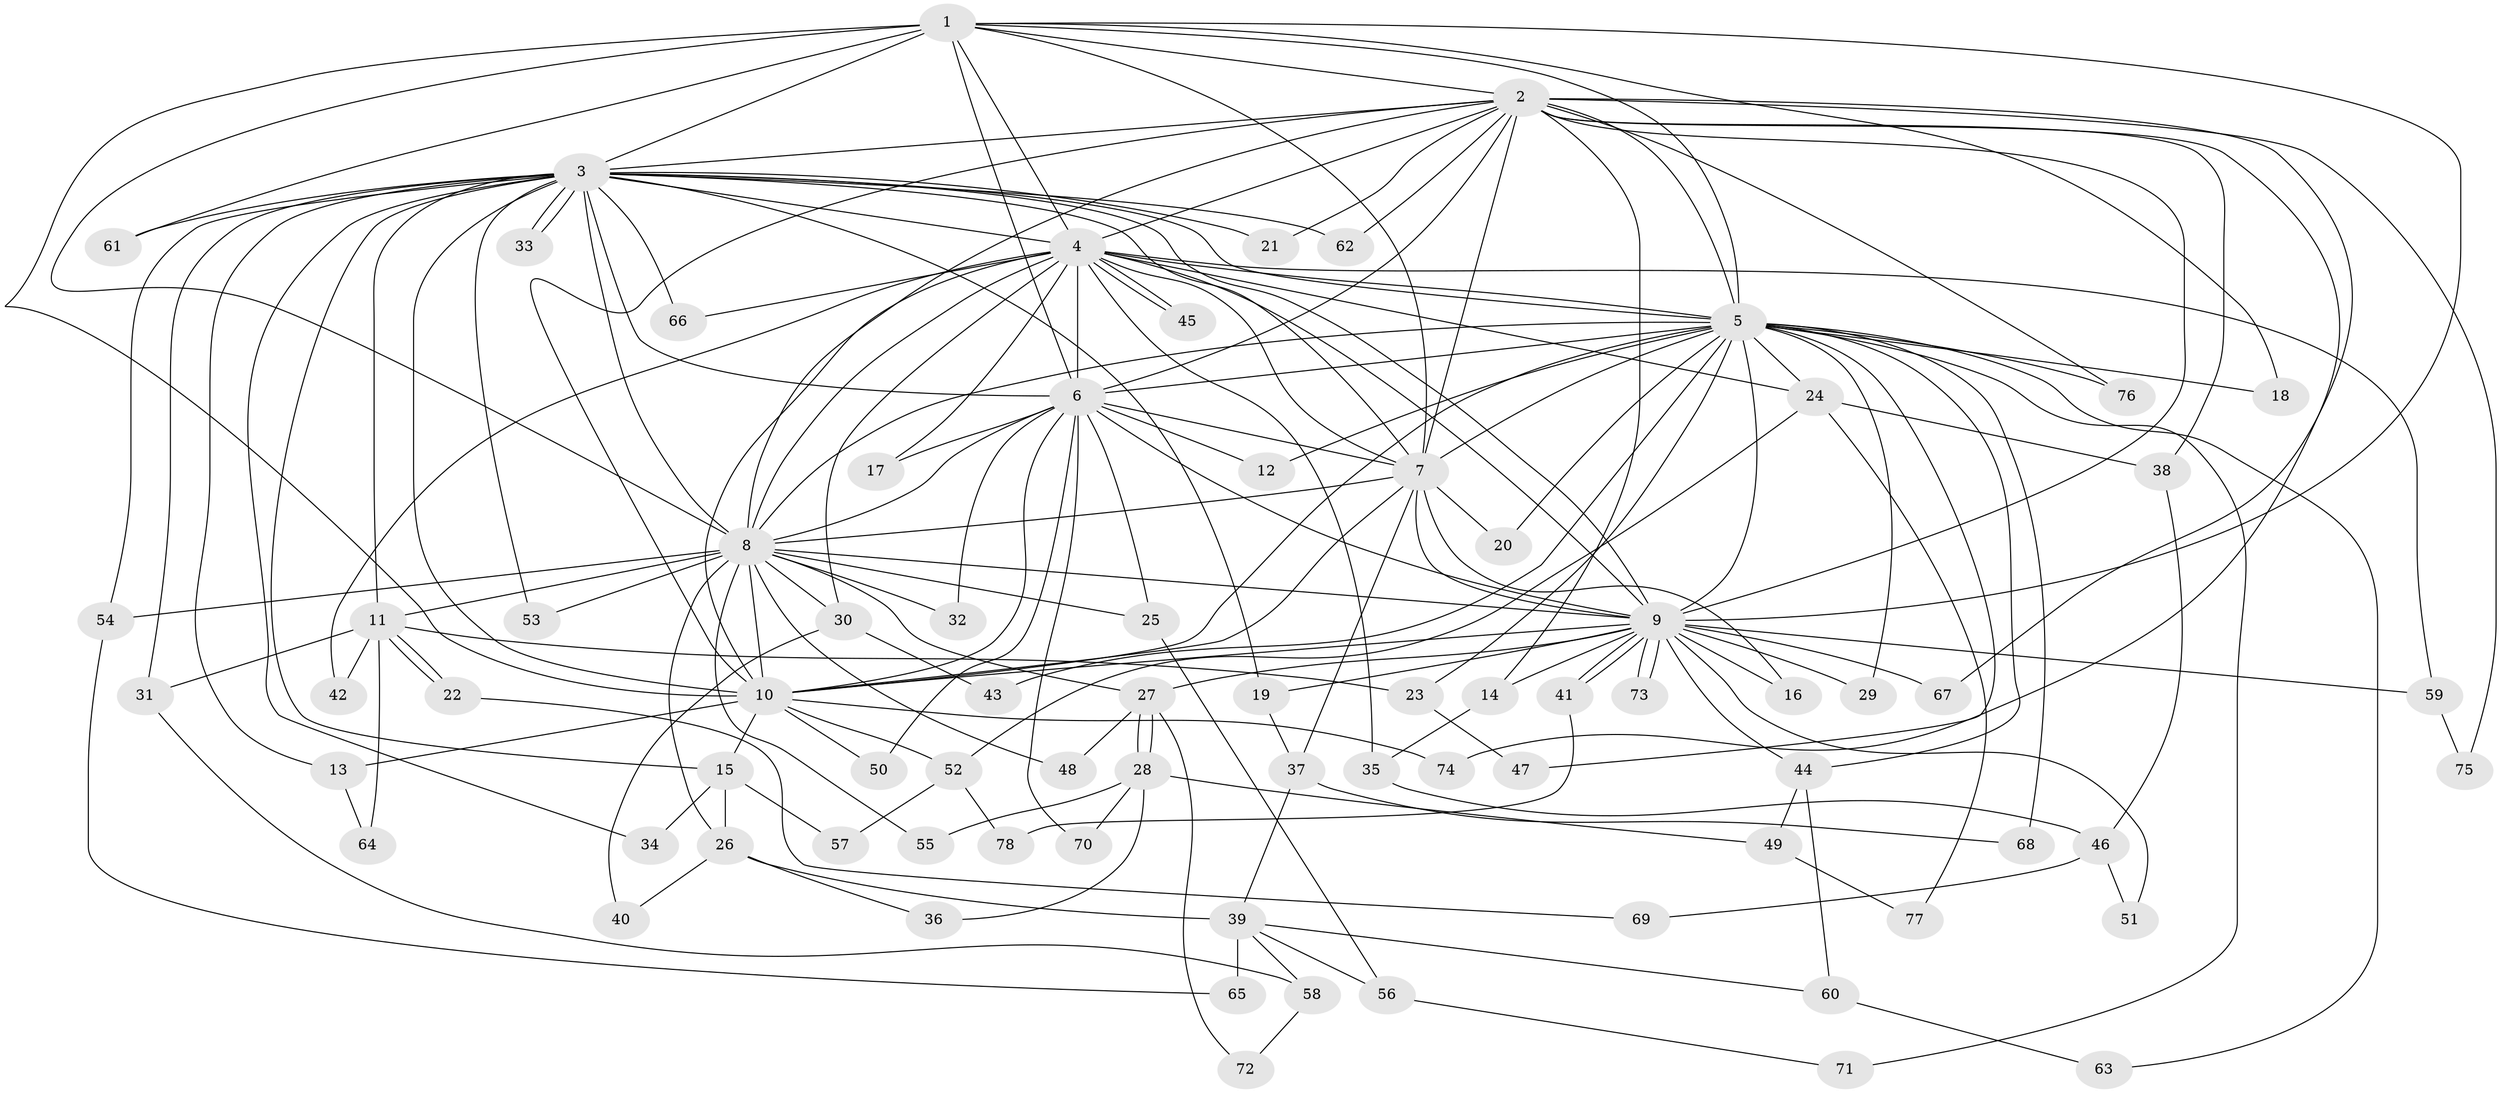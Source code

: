// coarse degree distribution, {18: 0.021739130434782608, 9: 0.021739130434782608, 17: 0.021739130434782608, 23: 0.021739130434782608, 14: 0.021739130434782608, 2: 0.5652173913043478, 1: 0.08695652173913043, 3: 0.06521739130434782, 5: 0.021739130434782608, 7: 0.021739130434782608, 4: 0.06521739130434782, 6: 0.043478260869565216, 8: 0.021739130434782608}
// Generated by graph-tools (version 1.1) at 2025/46/03/04/25 21:46:48]
// undirected, 78 vertices, 181 edges
graph export_dot {
graph [start="1"]
  node [color=gray90,style=filled];
  1;
  2;
  3;
  4;
  5;
  6;
  7;
  8;
  9;
  10;
  11;
  12;
  13;
  14;
  15;
  16;
  17;
  18;
  19;
  20;
  21;
  22;
  23;
  24;
  25;
  26;
  27;
  28;
  29;
  30;
  31;
  32;
  33;
  34;
  35;
  36;
  37;
  38;
  39;
  40;
  41;
  42;
  43;
  44;
  45;
  46;
  47;
  48;
  49;
  50;
  51;
  52;
  53;
  54;
  55;
  56;
  57;
  58;
  59;
  60;
  61;
  62;
  63;
  64;
  65;
  66;
  67;
  68;
  69;
  70;
  71;
  72;
  73;
  74;
  75;
  76;
  77;
  78;
  1 -- 2;
  1 -- 3;
  1 -- 4;
  1 -- 5;
  1 -- 6;
  1 -- 7;
  1 -- 8;
  1 -- 9;
  1 -- 10;
  1 -- 18;
  1 -- 61;
  2 -- 3;
  2 -- 4;
  2 -- 5;
  2 -- 6;
  2 -- 7;
  2 -- 8;
  2 -- 9;
  2 -- 10;
  2 -- 14;
  2 -- 21;
  2 -- 38;
  2 -- 62;
  2 -- 67;
  2 -- 74;
  2 -- 75;
  2 -- 76;
  3 -- 4;
  3 -- 5;
  3 -- 6;
  3 -- 7;
  3 -- 8;
  3 -- 9;
  3 -- 10;
  3 -- 11;
  3 -- 13;
  3 -- 15;
  3 -- 19;
  3 -- 21;
  3 -- 31;
  3 -- 33;
  3 -- 33;
  3 -- 34;
  3 -- 53;
  3 -- 54;
  3 -- 61;
  3 -- 62;
  3 -- 66;
  4 -- 5;
  4 -- 6;
  4 -- 7;
  4 -- 8;
  4 -- 9;
  4 -- 10;
  4 -- 17;
  4 -- 24;
  4 -- 30;
  4 -- 35;
  4 -- 42;
  4 -- 45;
  4 -- 45;
  4 -- 59;
  4 -- 66;
  5 -- 6;
  5 -- 7;
  5 -- 8;
  5 -- 9;
  5 -- 10;
  5 -- 12;
  5 -- 18;
  5 -- 20;
  5 -- 23;
  5 -- 24;
  5 -- 29;
  5 -- 43;
  5 -- 44;
  5 -- 47;
  5 -- 63;
  5 -- 68;
  5 -- 71;
  5 -- 76;
  6 -- 7;
  6 -- 8;
  6 -- 9;
  6 -- 10;
  6 -- 12;
  6 -- 17;
  6 -- 25;
  6 -- 32;
  6 -- 50;
  6 -- 70;
  7 -- 8;
  7 -- 9;
  7 -- 10;
  7 -- 16;
  7 -- 20;
  7 -- 37;
  8 -- 9;
  8 -- 10;
  8 -- 11;
  8 -- 25;
  8 -- 26;
  8 -- 27;
  8 -- 30;
  8 -- 32;
  8 -- 48;
  8 -- 53;
  8 -- 54;
  8 -- 55;
  9 -- 10;
  9 -- 14;
  9 -- 16;
  9 -- 19;
  9 -- 27;
  9 -- 29;
  9 -- 41;
  9 -- 41;
  9 -- 44;
  9 -- 51;
  9 -- 59;
  9 -- 67;
  9 -- 73;
  9 -- 73;
  10 -- 13;
  10 -- 15;
  10 -- 50;
  10 -- 52;
  10 -- 74;
  11 -- 22;
  11 -- 22;
  11 -- 23;
  11 -- 31;
  11 -- 42;
  11 -- 64;
  13 -- 64;
  14 -- 35;
  15 -- 26;
  15 -- 34;
  15 -- 57;
  19 -- 37;
  22 -- 69;
  23 -- 47;
  24 -- 38;
  24 -- 52;
  24 -- 77;
  25 -- 56;
  26 -- 36;
  26 -- 39;
  26 -- 40;
  27 -- 28;
  27 -- 28;
  27 -- 48;
  27 -- 72;
  28 -- 36;
  28 -- 49;
  28 -- 55;
  28 -- 70;
  30 -- 40;
  30 -- 43;
  31 -- 58;
  35 -- 46;
  37 -- 39;
  37 -- 68;
  38 -- 46;
  39 -- 56;
  39 -- 58;
  39 -- 60;
  39 -- 65;
  41 -- 78;
  44 -- 49;
  44 -- 60;
  46 -- 51;
  46 -- 69;
  49 -- 77;
  52 -- 57;
  52 -- 78;
  54 -- 65;
  56 -- 71;
  58 -- 72;
  59 -- 75;
  60 -- 63;
}
